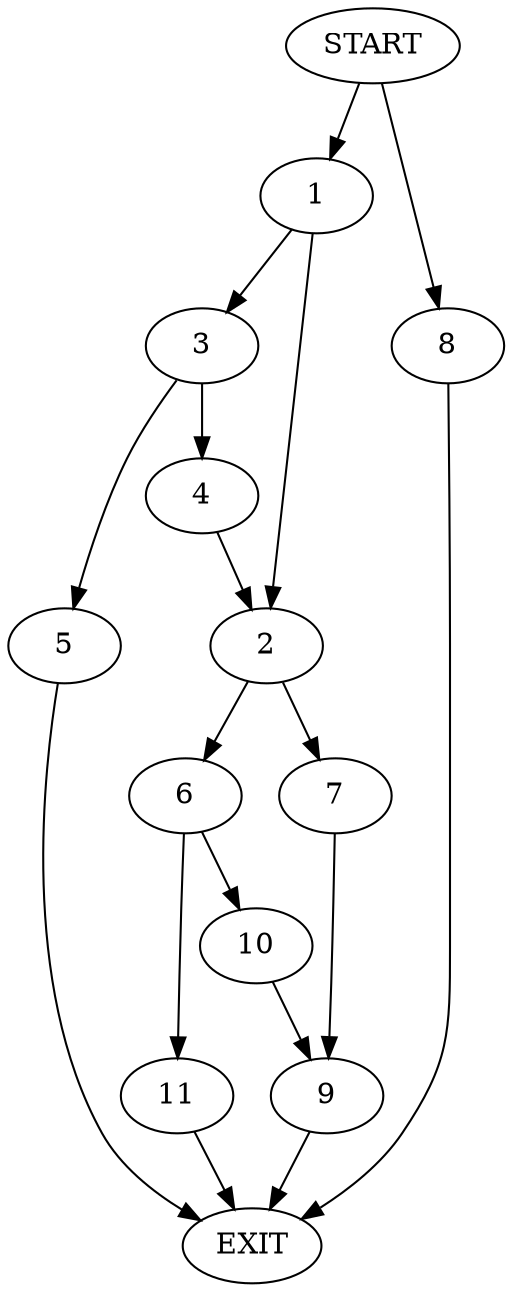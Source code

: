digraph {
0 [label="START"]
12 [label="EXIT"]
0 -> 1
1 -> 2
1 -> 3
3 -> 4
3 -> 5
2 -> 6
2 -> 7
4 -> 2
5 -> 12
0 -> 8
8 -> 12
7 -> 9
6 -> 10
6 -> 11
9 -> 12
10 -> 9
11 -> 12
}
